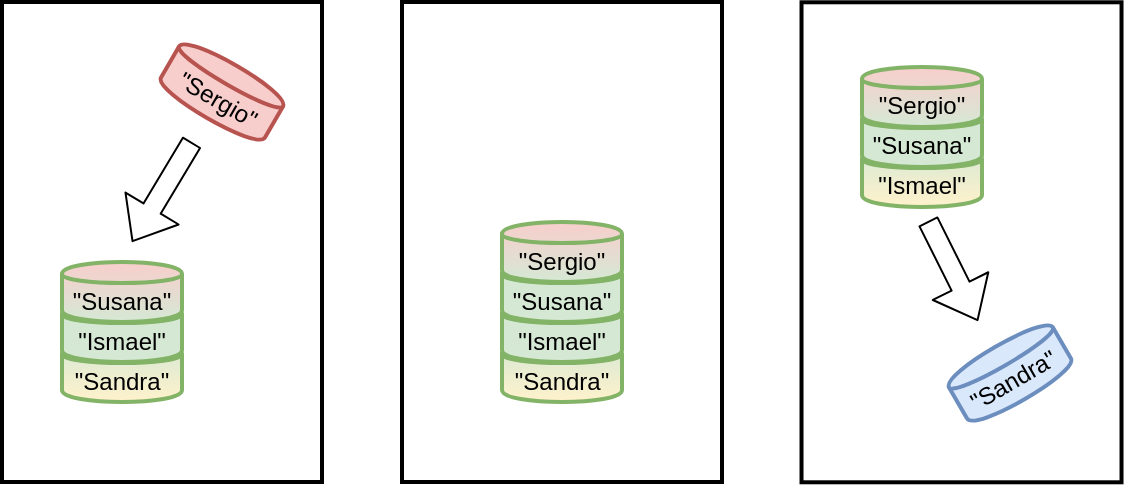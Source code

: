 <mxfile version="10.7.5" type="device"><diagram id="JkYsT7gKH312u25JPz0b" name="Page-1"><mxGraphModel dx="797" dy="426" grid="1" gridSize="10" guides="1" tooltips="1" connect="1" arrows="1" fold="1" page="1" pageScale="1" pageWidth="827" pageHeight="1169" math="0" shadow="0"><root><mxCell id="0"/><mxCell id="1" parent="0"/><mxCell id="fWzBxHqwwueUN00UILEj-11" value="&quot;Sandra&quot;" style="shape=cylinder;whiteSpace=wrap;html=1;boundedLbl=1;backgroundOutline=1;labelBackgroundColor=none;shadow=0;strokeWidth=2;fillColor=#d5e8d4;strokeColor=#82b366;gradientColor=#FFF2CC;gradientDirection=south;" vertex="1" parent="1"><mxGeometry x="290" y="210" width="60" height="30" as="geometry"/></mxCell><mxCell id="fWzBxHqwwueUN00UILEj-12" value="&quot;Ismael&quot;" style="shape=cylinder;whiteSpace=wrap;html=1;boundedLbl=1;backgroundOutline=1;strokeWidth=2;fillColor=#d5e8d4;strokeColor=#82b366;" vertex="1" parent="1"><mxGeometry x="290" y="190" width="60" height="30" as="geometry"/></mxCell><mxCell id="fWzBxHqwwueUN00UILEj-13" value="&quot;Susana&quot;" style="shape=cylinder;whiteSpace=wrap;html=1;boundedLbl=1;backgroundOutline=1;labelBackgroundColor=none;shadow=0;strokeWidth=2;fillColor=#d5e8d4;strokeColor=#82b366;gradientColor=none;gradientDirection=north;" vertex="1" parent="1"><mxGeometry x="290" y="170" width="60" height="30" as="geometry"/></mxCell><mxCell id="fWzBxHqwwueUN00UILEj-14" value="&lt;div&gt;&quot;Sergio&quot;&lt;/div&gt;" style="shape=cylinder;whiteSpace=wrap;html=1;boundedLbl=1;backgroundOutline=1;labelBackgroundColor=none;shadow=0;strokeWidth=2;rotation=0;fillColor=#d5e8d4;strokeColor=#82b366;gradientColor=#F8CECC;gradientDirection=north;" vertex="1" parent="1"><mxGeometry x="290" y="150" width="60" height="30" as="geometry"/></mxCell><mxCell id="fWzBxHqwwueUN00UILEj-15" value="" style="rounded=0;whiteSpace=wrap;html=1;shadow=0;labelBackgroundColor=none;strokeWidth=2;fillColor=none;" vertex="1" parent="1"><mxGeometry x="240" y="40" width="160" height="240" as="geometry"/></mxCell><mxCell id="fWzBxHqwwueUN00UILEj-21" value="" style="rounded=0;whiteSpace=wrap;html=1;shadow=0;labelBackgroundColor=none;strokeWidth=2;fillColor=none;" vertex="1" parent="1"><mxGeometry x="439.762" y="40.143" width="160" height="240" as="geometry"/></mxCell><mxCell id="fWzBxHqwwueUN00UILEj-27" value="" style="rounded=0;whiteSpace=wrap;html=1;shadow=0;labelBackgroundColor=none;strokeWidth=2;fillColor=none;" vertex="1" parent="1"><mxGeometry x="40" y="40" width="160" height="240" as="geometry"/></mxCell><mxCell id="fWzBxHqwwueUN00UILEj-28" value="&quot;Sandra&quot;" style="shape=cylinder;whiteSpace=wrap;html=1;boundedLbl=1;backgroundOutline=1;labelBackgroundColor=none;shadow=0;strokeWidth=2;fillColor=#d5e8d4;strokeColor=#82b366;gradientColor=#FFF2CC;gradientDirection=south;" vertex="1" parent="1"><mxGeometry x="70" y="210" width="60" height="30" as="geometry"/></mxCell><mxCell id="fWzBxHqwwueUN00UILEj-29" value="&quot;Ismael&quot;" style="shape=cylinder;whiteSpace=wrap;html=1;boundedLbl=1;backgroundOutline=1;strokeWidth=2;fillColor=#d5e8d4;strokeColor=#82b366;" vertex="1" parent="1"><mxGeometry x="70" y="190" width="60" height="30" as="geometry"/></mxCell><mxCell id="fWzBxHqwwueUN00UILEj-30" value="&quot;Susana&quot;" style="shape=cylinder;whiteSpace=wrap;html=1;boundedLbl=1;backgroundOutline=1;labelBackgroundColor=none;shadow=0;strokeWidth=2;fillColor=#d5e8d4;strokeColor=#82b366;gradientColor=#F8CECC;gradientDirection=north;" vertex="1" parent="1"><mxGeometry x="70" y="170" width="60" height="30" as="geometry"/></mxCell><mxCell id="fWzBxHqwwueUN00UILEj-31" value="&lt;div&gt;&quot;Sergio&quot;&lt;/div&gt;" style="shape=cylinder;whiteSpace=wrap;html=1;boundedLbl=1;backgroundOutline=1;labelBackgroundColor=none;shadow=0;strokeWidth=2;rotation=30;fillColor=#f8cecc;strokeColor=#b85450;" vertex="1" parent="1"><mxGeometry x="120" y="70" width="60" height="30" as="geometry"/></mxCell><mxCell id="fWzBxHqwwueUN00UILEj-32" value="" style="shape=flexArrow;endArrow=classic;html=1;" edge="1" parent="1"><mxGeometry width="50" height="50" relative="1" as="geometry"><mxPoint x="135" y="110" as="sourcePoint"/><mxPoint x="105" y="160" as="targetPoint"/></mxGeometry></mxCell><mxCell id="fWzBxHqwwueUN00UILEj-38" value="&quot;Ismael&quot;" style="shape=cylinder;whiteSpace=wrap;html=1;boundedLbl=1;backgroundOutline=1;strokeWidth=2;fillColor=#d5e8d4;strokeColor=#82b366;gradientColor=#FFF2CC;" vertex="1" parent="1"><mxGeometry x="470" y="112.5" width="60" height="30" as="geometry"/></mxCell><mxCell id="fWzBxHqwwueUN00UILEj-39" value="&quot;Susana&quot;" style="shape=cylinder;whiteSpace=wrap;html=1;boundedLbl=1;backgroundOutline=1;labelBackgroundColor=none;shadow=0;strokeWidth=2;fillColor=#d5e8d4;strokeColor=#82b366;gradientColor=none;gradientDirection=north;" vertex="1" parent="1"><mxGeometry x="470" y="92.5" width="60" height="30" as="geometry"/></mxCell><mxCell id="fWzBxHqwwueUN00UILEj-40" value="&lt;div&gt;&quot;Sergio&quot;&lt;/div&gt;" style="shape=cylinder;whiteSpace=wrap;html=1;boundedLbl=1;backgroundOutline=1;labelBackgroundColor=none;shadow=0;strokeWidth=2;rotation=0;fillColor=#d5e8d4;strokeColor=#82b366;gradientColor=#F8CECC;gradientDirection=north;" vertex="1" parent="1"><mxGeometry x="470" y="72.5" width="60" height="30" as="geometry"/></mxCell><mxCell id="fWzBxHqwwueUN00UILEj-41" value="&quot;Sandra&quot;" style="shape=cylinder;whiteSpace=wrap;html=1;boundedLbl=1;backgroundOutline=1;labelBackgroundColor=none;shadow=0;strokeWidth=2;fillColor=#dae8fc;strokeColor=#6c8ebf;gradientDirection=south;rotation=-30;direction=east;snapToPoint=0;" vertex="1" parent="1"><mxGeometry x="514" y="210.5" width="60" height="30" as="geometry"/></mxCell><mxCell id="fWzBxHqwwueUN00UILEj-48" value="" style="shape=flexArrow;endArrow=classic;html=1;snapToPoint=0;" edge="1" parent="1"><mxGeometry width="50" height="50" relative="1" as="geometry"><mxPoint x="503" y="149.5" as="sourcePoint"/><mxPoint x="528" y="199.5" as="targetPoint"/></mxGeometry></mxCell></root></mxGraphModel></diagram></mxfile>